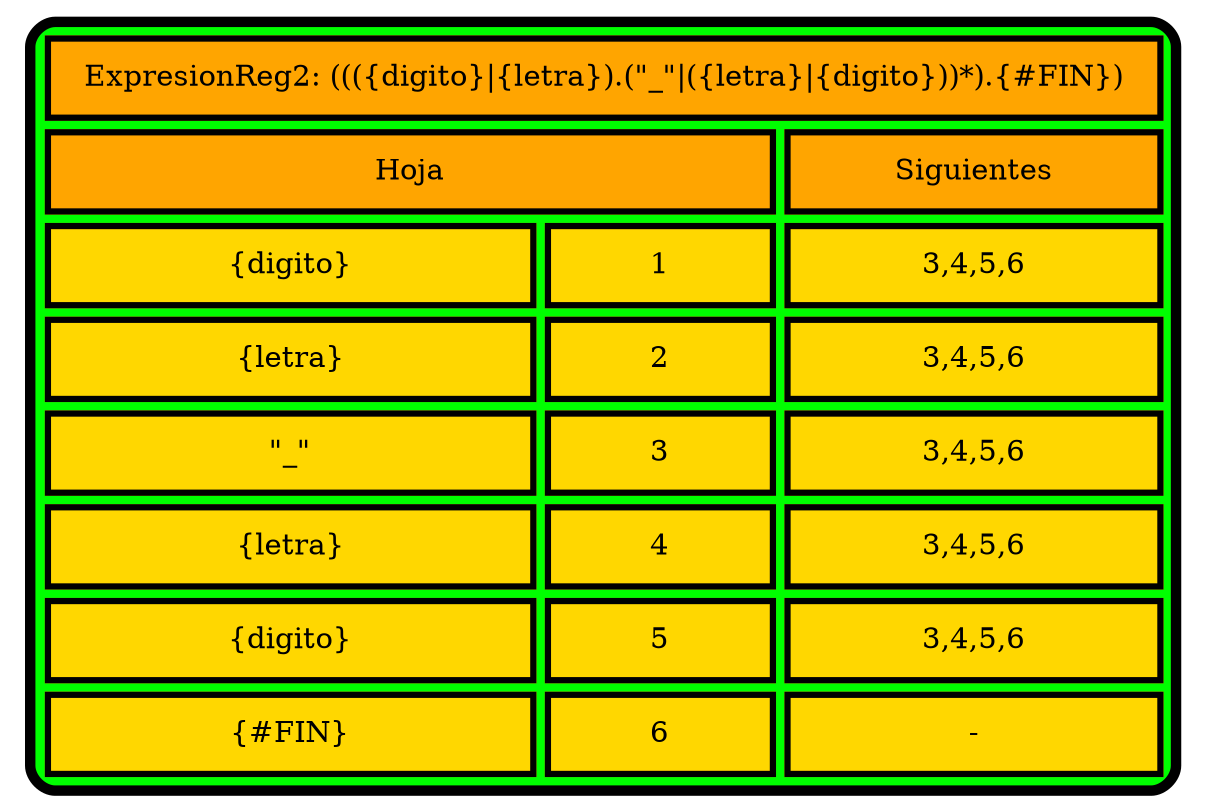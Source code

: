 digraph G { 
  label=<
 <TABLE border="5" cellspacing="4" cellpadding="10" style="rounded" bgcolor="green" gradientangle="315">
<TR>
<TD border="3"  colspan="4" bgcolor="orange">ExpresionReg2: ((({digito}|{letra}).("_"|({letra}|{digito}))*).{#FIN})</TD>
</TR><TR>
<TD border="3"  colspan="2" bgcolor="orange">Hoja</TD>
<TD border="3"  colspan="2" bgcolor="orange">Siguientes</TD>
</TR><TR>
<TD border="3"  bgcolor="gold">{digito}</TD>
<TD border="3"  bgcolor="gold">1</TD>
<TD border="3"  colspan="2" bgcolor="gold">3,4,5,6</TD>
</TR><TR>
<TD border="3"  bgcolor="gold">{letra}</TD>
<TD border="3"  bgcolor="gold">2</TD>
<TD border="3"  colspan="2" bgcolor="gold">3,4,5,6</TD>
</TR><TR>
<TD border="3"  bgcolor="gold">"_"</TD>
<TD border="3"  bgcolor="gold">3</TD>
<TD border="3"  colspan="2" bgcolor="gold">3,4,5,6</TD>
</TR><TR>
<TD border="3"  bgcolor="gold">{letra}</TD>
<TD border="3"  bgcolor="gold">4</TD>
<TD border="3"  colspan="2" bgcolor="gold">3,4,5,6</TD>
</TR><TR>
<TD border="3"  bgcolor="gold">{digito}</TD>
<TD border="3"  bgcolor="gold">5</TD>
<TD border="3"  colspan="2" bgcolor="gold">3,4,5,6</TD>
</TR><TR>
<TD border="3"  bgcolor="gold">{#FIN}</TD>
<TD border="3"  bgcolor="gold">6</TD>
<TD border="3"  colspan="2" bgcolor="gold">-</TD>
</TR></TABLE>>


}